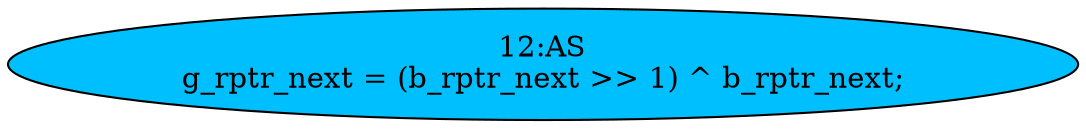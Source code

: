 strict digraph "" {
	node [label="\N"];
	"12:AS"	 [ast="<pyverilog.vparser.ast.Assign object at 0x7fe991836290>",
		def_var="['g_rptr_next']",
		fillcolor=deepskyblue,
		label="12:AS
g_rptr_next = (b_rptr_next >> 1) ^ b_rptr_next;",
		statements="[]",
		style=filled,
		typ=Assign,
		use_var="['b_rptr_next', 'b_rptr_next']"];
}
